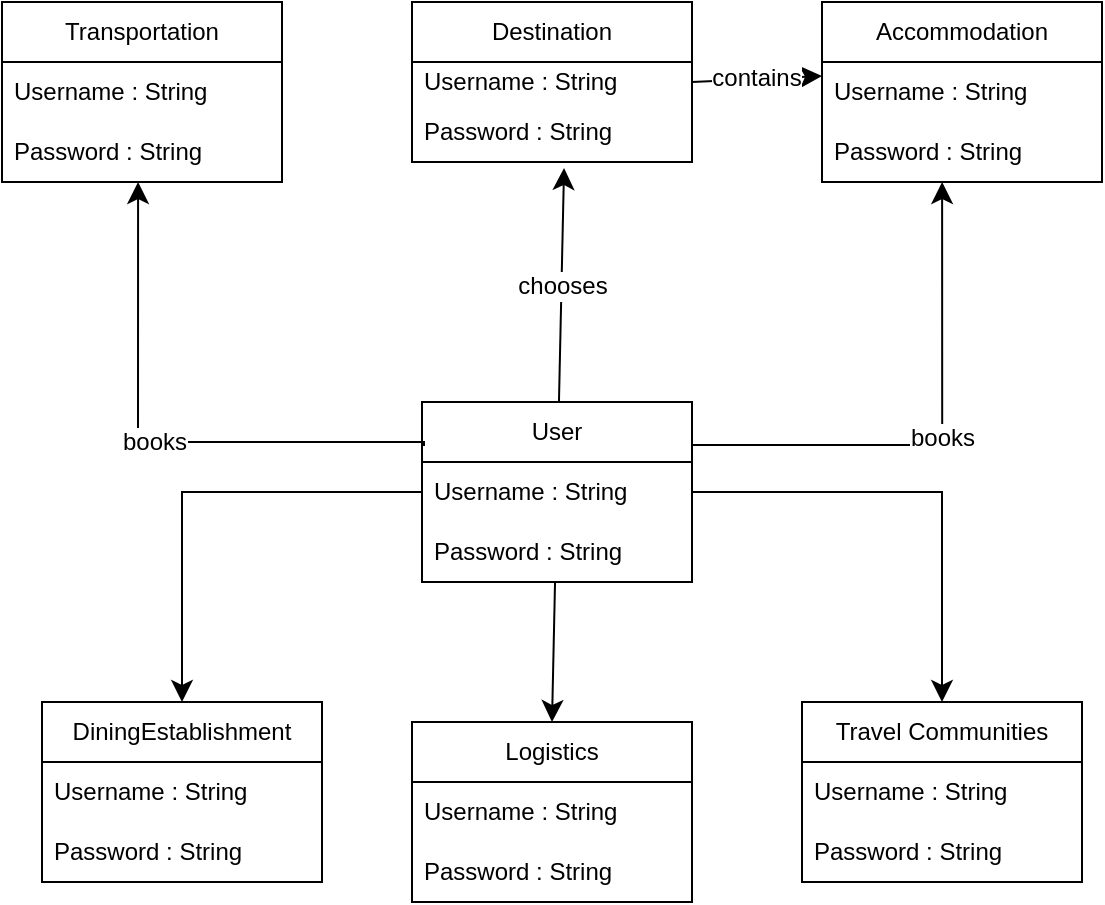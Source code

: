 <mxfile version="24.8.3">
  <diagram name="Page-1" id="GaacMVBuVhA6xd85tSKE">
    <mxGraphModel dx="663" dy="1127" grid="1" gridSize="10" guides="1" tooltips="1" connect="1" arrows="1" fold="1" page="1" pageScale="1" pageWidth="850" pageHeight="1100" math="0" shadow="0">
      <root>
        <mxCell id="0" />
        <mxCell id="1" parent="0" />
        <mxCell id="ofXhFo6XkcuSveIVtV1K-27" style="edgeStyle=orthogonalEdgeStyle;rounded=0;orthogonalLoop=1;jettySize=auto;html=1;entryX=0.5;entryY=0;entryDx=0;entryDy=0;fontSize=12;startSize=8;endSize=8;" edge="1" parent="1" source="PGch3vSA5ytDgzfGbZ6B-1" target="ofXhFo6XkcuSveIVtV1K-10">
          <mxGeometry relative="1" as="geometry" />
        </mxCell>
        <mxCell id="ofXhFo6XkcuSveIVtV1K-29" style="edgeStyle=none;curved=1;rounded=0;orthogonalLoop=1;jettySize=auto;html=1;entryX=0.5;entryY=0;entryDx=0;entryDy=0;fontSize=12;startSize=8;endSize=8;" edge="1" parent="1" source="PGch3vSA5ytDgzfGbZ6B-1" target="ofXhFo6XkcuSveIVtV1K-17">
          <mxGeometry relative="1" as="geometry" />
        </mxCell>
        <mxCell id="PGch3vSA5ytDgzfGbZ6B-1" value="User" style="swimlane;fontStyle=0;childLayout=stackLayout;horizontal=1;startSize=30;horizontalStack=0;resizeParent=1;resizeParentMax=0;resizeLast=0;collapsible=1;marginBottom=0;whiteSpace=wrap;html=1;" parent="1" vertex="1">
          <mxGeometry x="280" y="270" width="135" height="90" as="geometry">
            <mxRectangle x="275" y="270" width="70" height="30" as="alternateBounds" />
          </mxGeometry>
        </mxCell>
        <mxCell id="PGch3vSA5ytDgzfGbZ6B-2" value="Username : String" style="text;strokeColor=none;fillColor=none;align=left;verticalAlign=middle;spacingLeft=4;spacingRight=4;overflow=hidden;points=[[0,0.5],[1,0.5]];portConstraint=eastwest;rotatable=0;whiteSpace=wrap;html=1;" parent="PGch3vSA5ytDgzfGbZ6B-1" vertex="1">
          <mxGeometry y="30" width="135" height="30" as="geometry" />
        </mxCell>
        <mxCell id="PGch3vSA5ytDgzfGbZ6B-3" value="Password : String" style="text;strokeColor=none;fillColor=none;align=left;verticalAlign=middle;spacingLeft=4;spacingRight=4;overflow=hidden;points=[[0,0.5],[1,0.5]];portConstraint=eastwest;rotatable=0;whiteSpace=wrap;html=1;" parent="PGch3vSA5ytDgzfGbZ6B-1" vertex="1">
          <mxGeometry y="60" width="135" height="30" as="geometry" />
        </mxCell>
        <mxCell id="ofXhFo6XkcuSveIVtV1K-1" value="Transportation" style="swimlane;fontStyle=0;childLayout=stackLayout;horizontal=1;startSize=30;horizontalStack=0;resizeParent=1;resizeParentMax=0;resizeLast=0;collapsible=1;marginBottom=0;whiteSpace=wrap;html=1;" vertex="1" parent="1">
          <mxGeometry x="70" y="70" width="140" height="90" as="geometry" />
        </mxCell>
        <mxCell id="ofXhFo6XkcuSveIVtV1K-2" value="Username : String" style="text;strokeColor=none;fillColor=none;align=left;verticalAlign=middle;spacingLeft=4;spacingRight=4;overflow=hidden;points=[[0,0.5],[1,0.5]];portConstraint=eastwest;rotatable=0;whiteSpace=wrap;html=1;" vertex="1" parent="ofXhFo6XkcuSveIVtV1K-1">
          <mxGeometry y="30" width="140" height="30" as="geometry" />
        </mxCell>
        <mxCell id="ofXhFo6XkcuSveIVtV1K-3" value="Password : String" style="text;strokeColor=none;fillColor=none;align=left;verticalAlign=middle;spacingLeft=4;spacingRight=4;overflow=hidden;points=[[0,0.5],[1,0.5]];portConstraint=eastwest;rotatable=0;whiteSpace=wrap;html=1;" vertex="1" parent="ofXhFo6XkcuSveIVtV1K-1">
          <mxGeometry y="60" width="140" height="30" as="geometry" />
        </mxCell>
        <mxCell id="ofXhFo6XkcuSveIVtV1K-4" value="Destination" style="swimlane;fontStyle=0;childLayout=stackLayout;horizontal=1;startSize=30;horizontalStack=0;resizeParent=1;resizeParentMax=0;resizeLast=0;collapsible=1;marginBottom=0;whiteSpace=wrap;html=1;" vertex="1" parent="1">
          <mxGeometry x="275" y="70" width="140" height="80" as="geometry" />
        </mxCell>
        <mxCell id="ofXhFo6XkcuSveIVtV1K-5" value="Username : String" style="text;strokeColor=none;fillColor=none;align=left;verticalAlign=middle;spacingLeft=4;spacingRight=4;overflow=hidden;points=[[0,0.5],[1,0.5]];portConstraint=eastwest;rotatable=0;whiteSpace=wrap;html=1;" vertex="1" parent="ofXhFo6XkcuSveIVtV1K-4">
          <mxGeometry y="30" width="140" height="20" as="geometry" />
        </mxCell>
        <mxCell id="ofXhFo6XkcuSveIVtV1K-6" value="Password : String" style="text;strokeColor=none;fillColor=none;align=left;verticalAlign=middle;spacingLeft=4;spacingRight=4;overflow=hidden;points=[[0,0.5],[1,0.5]];portConstraint=eastwest;rotatable=0;whiteSpace=wrap;html=1;" vertex="1" parent="ofXhFo6XkcuSveIVtV1K-4">
          <mxGeometry y="50" width="140" height="30" as="geometry" />
        </mxCell>
        <mxCell id="ofXhFo6XkcuSveIVtV1K-7" value="Accommodation" style="swimlane;fontStyle=0;childLayout=stackLayout;horizontal=1;startSize=30;horizontalStack=0;resizeParent=1;resizeParentMax=0;resizeLast=0;collapsible=1;marginBottom=0;whiteSpace=wrap;html=1;" vertex="1" parent="1">
          <mxGeometry x="480" y="70" width="140" height="90" as="geometry" />
        </mxCell>
        <mxCell id="ofXhFo6XkcuSveIVtV1K-8" value="Username : String" style="text;strokeColor=none;fillColor=none;align=left;verticalAlign=middle;spacingLeft=4;spacingRight=4;overflow=hidden;points=[[0,0.5],[1,0.5]];portConstraint=eastwest;rotatable=0;whiteSpace=wrap;html=1;" vertex="1" parent="ofXhFo6XkcuSveIVtV1K-7">
          <mxGeometry y="30" width="140" height="30" as="geometry" />
        </mxCell>
        <mxCell id="ofXhFo6XkcuSveIVtV1K-9" value="Password : String" style="text;strokeColor=none;fillColor=none;align=left;verticalAlign=middle;spacingLeft=4;spacingRight=4;overflow=hidden;points=[[0,0.5],[1,0.5]];portConstraint=eastwest;rotatable=0;whiteSpace=wrap;html=1;" vertex="1" parent="ofXhFo6XkcuSveIVtV1K-7">
          <mxGeometry y="60" width="140" height="30" as="geometry" />
        </mxCell>
        <mxCell id="ofXhFo6XkcuSveIVtV1K-10" value="DiningEstablishment" style="swimlane;fontStyle=0;childLayout=stackLayout;horizontal=1;startSize=30;horizontalStack=0;resizeParent=1;resizeParentMax=0;resizeLast=0;collapsible=1;marginBottom=0;whiteSpace=wrap;html=1;" vertex="1" parent="1">
          <mxGeometry x="90" y="420" width="140" height="90" as="geometry" />
        </mxCell>
        <mxCell id="ofXhFo6XkcuSveIVtV1K-11" value="Username : String" style="text;strokeColor=none;fillColor=none;align=left;verticalAlign=middle;spacingLeft=4;spacingRight=4;overflow=hidden;points=[[0,0.5],[1,0.5]];portConstraint=eastwest;rotatable=0;whiteSpace=wrap;html=1;" vertex="1" parent="ofXhFo6XkcuSveIVtV1K-10">
          <mxGeometry y="30" width="140" height="30" as="geometry" />
        </mxCell>
        <mxCell id="ofXhFo6XkcuSveIVtV1K-12" value="Password : String" style="text;strokeColor=none;fillColor=none;align=left;verticalAlign=middle;spacingLeft=4;spacingRight=4;overflow=hidden;points=[[0,0.5],[1,0.5]];portConstraint=eastwest;rotatable=0;whiteSpace=wrap;html=1;" vertex="1" parent="ofXhFo6XkcuSveIVtV1K-10">
          <mxGeometry y="60" width="140" height="30" as="geometry" />
        </mxCell>
        <mxCell id="ofXhFo6XkcuSveIVtV1K-13" value="Travel Communities" style="swimlane;fontStyle=0;childLayout=stackLayout;horizontal=1;startSize=30;horizontalStack=0;resizeParent=1;resizeParentMax=0;resizeLast=0;collapsible=1;marginBottom=0;whiteSpace=wrap;html=1;" vertex="1" parent="1">
          <mxGeometry x="470" y="420" width="140" height="90" as="geometry" />
        </mxCell>
        <mxCell id="ofXhFo6XkcuSveIVtV1K-14" value="Username : String" style="text;strokeColor=none;fillColor=none;align=left;verticalAlign=middle;spacingLeft=4;spacingRight=4;overflow=hidden;points=[[0,0.5],[1,0.5]];portConstraint=eastwest;rotatable=0;whiteSpace=wrap;html=1;" vertex="1" parent="ofXhFo6XkcuSveIVtV1K-13">
          <mxGeometry y="30" width="140" height="30" as="geometry" />
        </mxCell>
        <mxCell id="ofXhFo6XkcuSveIVtV1K-15" value="Password : String" style="text;strokeColor=none;fillColor=none;align=left;verticalAlign=middle;spacingLeft=4;spacingRight=4;overflow=hidden;points=[[0,0.5],[1,0.5]];portConstraint=eastwest;rotatable=0;whiteSpace=wrap;html=1;" vertex="1" parent="ofXhFo6XkcuSveIVtV1K-13">
          <mxGeometry y="60" width="140" height="30" as="geometry" />
        </mxCell>
        <mxCell id="ofXhFo6XkcuSveIVtV1K-17" value="Logistics" style="swimlane;fontStyle=0;childLayout=stackLayout;horizontal=1;startSize=30;horizontalStack=0;resizeParent=1;resizeParentMax=0;resizeLast=0;collapsible=1;marginBottom=0;whiteSpace=wrap;html=1;" vertex="1" parent="1">
          <mxGeometry x="275" y="430" width="140" height="90" as="geometry" />
        </mxCell>
        <mxCell id="ofXhFo6XkcuSveIVtV1K-18" value="Username : String" style="text;strokeColor=none;fillColor=none;align=left;verticalAlign=middle;spacingLeft=4;spacingRight=4;overflow=hidden;points=[[0,0.5],[1,0.5]];portConstraint=eastwest;rotatable=0;whiteSpace=wrap;html=1;" vertex="1" parent="ofXhFo6XkcuSveIVtV1K-17">
          <mxGeometry y="30" width="140" height="30" as="geometry" />
        </mxCell>
        <mxCell id="ofXhFo6XkcuSveIVtV1K-19" value="Password : String" style="text;strokeColor=none;fillColor=none;align=left;verticalAlign=middle;spacingLeft=4;spacingRight=4;overflow=hidden;points=[[0,0.5],[1,0.5]];portConstraint=eastwest;rotatable=0;whiteSpace=wrap;html=1;" vertex="1" parent="ofXhFo6XkcuSveIVtV1K-17">
          <mxGeometry y="60" width="140" height="30" as="geometry" />
        </mxCell>
        <mxCell id="ofXhFo6XkcuSveIVtV1K-28" style="edgeStyle=orthogonalEdgeStyle;rounded=0;orthogonalLoop=1;jettySize=auto;html=1;exitX=1;exitY=0.5;exitDx=0;exitDy=0;entryX=0.5;entryY=0;entryDx=0;entryDy=0;fontSize=12;startSize=8;endSize=8;" edge="1" parent="1" source="PGch3vSA5ytDgzfGbZ6B-2" target="ofXhFo6XkcuSveIVtV1K-13">
          <mxGeometry relative="1" as="geometry" />
        </mxCell>
        <mxCell id="ofXhFo6XkcuSveIVtV1K-34" value="chooses" style="edgeStyle=none;curved=1;rounded=0;orthogonalLoop=1;jettySize=auto;html=1;entryX=0.543;entryY=1.1;entryDx=0;entryDy=0;entryPerimeter=0;fontSize=12;startSize=8;endSize=8;" edge="1" parent="1" source="PGch3vSA5ytDgzfGbZ6B-1" target="ofXhFo6XkcuSveIVtV1K-6">
          <mxGeometry relative="1" as="geometry" />
        </mxCell>
        <mxCell id="ofXhFo6XkcuSveIVtV1K-35" value="books" style="edgeStyle=orthogonalEdgeStyle;rounded=0;orthogonalLoop=1;jettySize=auto;html=1;exitX=1;exitY=0.25;exitDx=0;exitDy=0;fontSize=12;startSize=8;endSize=8;entryX=0.429;entryY=1;entryDx=0;entryDy=0;entryPerimeter=0;" edge="1" parent="1" target="ofXhFo6XkcuSveIVtV1K-9">
          <mxGeometry relative="1" as="geometry">
            <mxPoint x="415" y="291.5" as="sourcePoint" />
            <mxPoint x="543" y="168" as="targetPoint" />
            <Array as="points">
              <mxPoint x="540" y="292" />
            </Array>
          </mxGeometry>
        </mxCell>
        <mxCell id="ofXhFo6XkcuSveIVtV1K-40" value="books" style="edgeStyle=orthogonalEdgeStyle;rounded=0;orthogonalLoop=1;jettySize=auto;html=1;exitX=0;exitY=0.25;exitDx=0;exitDy=0;entryX=0.486;entryY=1;entryDx=0;entryDy=0;entryPerimeter=0;fontSize=12;startSize=8;endSize=8;curved=0;" edge="1" parent="1" target="ofXhFo6XkcuSveIVtV1K-3">
          <mxGeometry relative="1" as="geometry">
            <mxPoint x="280" y="291.5" as="sourcePoint" />
            <mxPoint x="137.06" y="228" as="targetPoint" />
            <Array as="points">
              <mxPoint x="281" y="292" />
              <mxPoint x="281" y="290" />
              <mxPoint x="138" y="290" />
            </Array>
          </mxGeometry>
        </mxCell>
        <mxCell id="ofXhFo6XkcuSveIVtV1K-41" value="contains" style="edgeStyle=none;curved=1;rounded=0;orthogonalLoop=1;jettySize=auto;html=1;exitX=1;exitY=0.5;exitDx=0;exitDy=0;entryX=0;entryY=0.233;entryDx=0;entryDy=0;entryPerimeter=0;fontSize=12;startSize=8;endSize=8;" edge="1" parent="1" source="ofXhFo6XkcuSveIVtV1K-5" target="ofXhFo6XkcuSveIVtV1K-8">
          <mxGeometry relative="1" as="geometry" />
        </mxCell>
      </root>
    </mxGraphModel>
  </diagram>
</mxfile>
